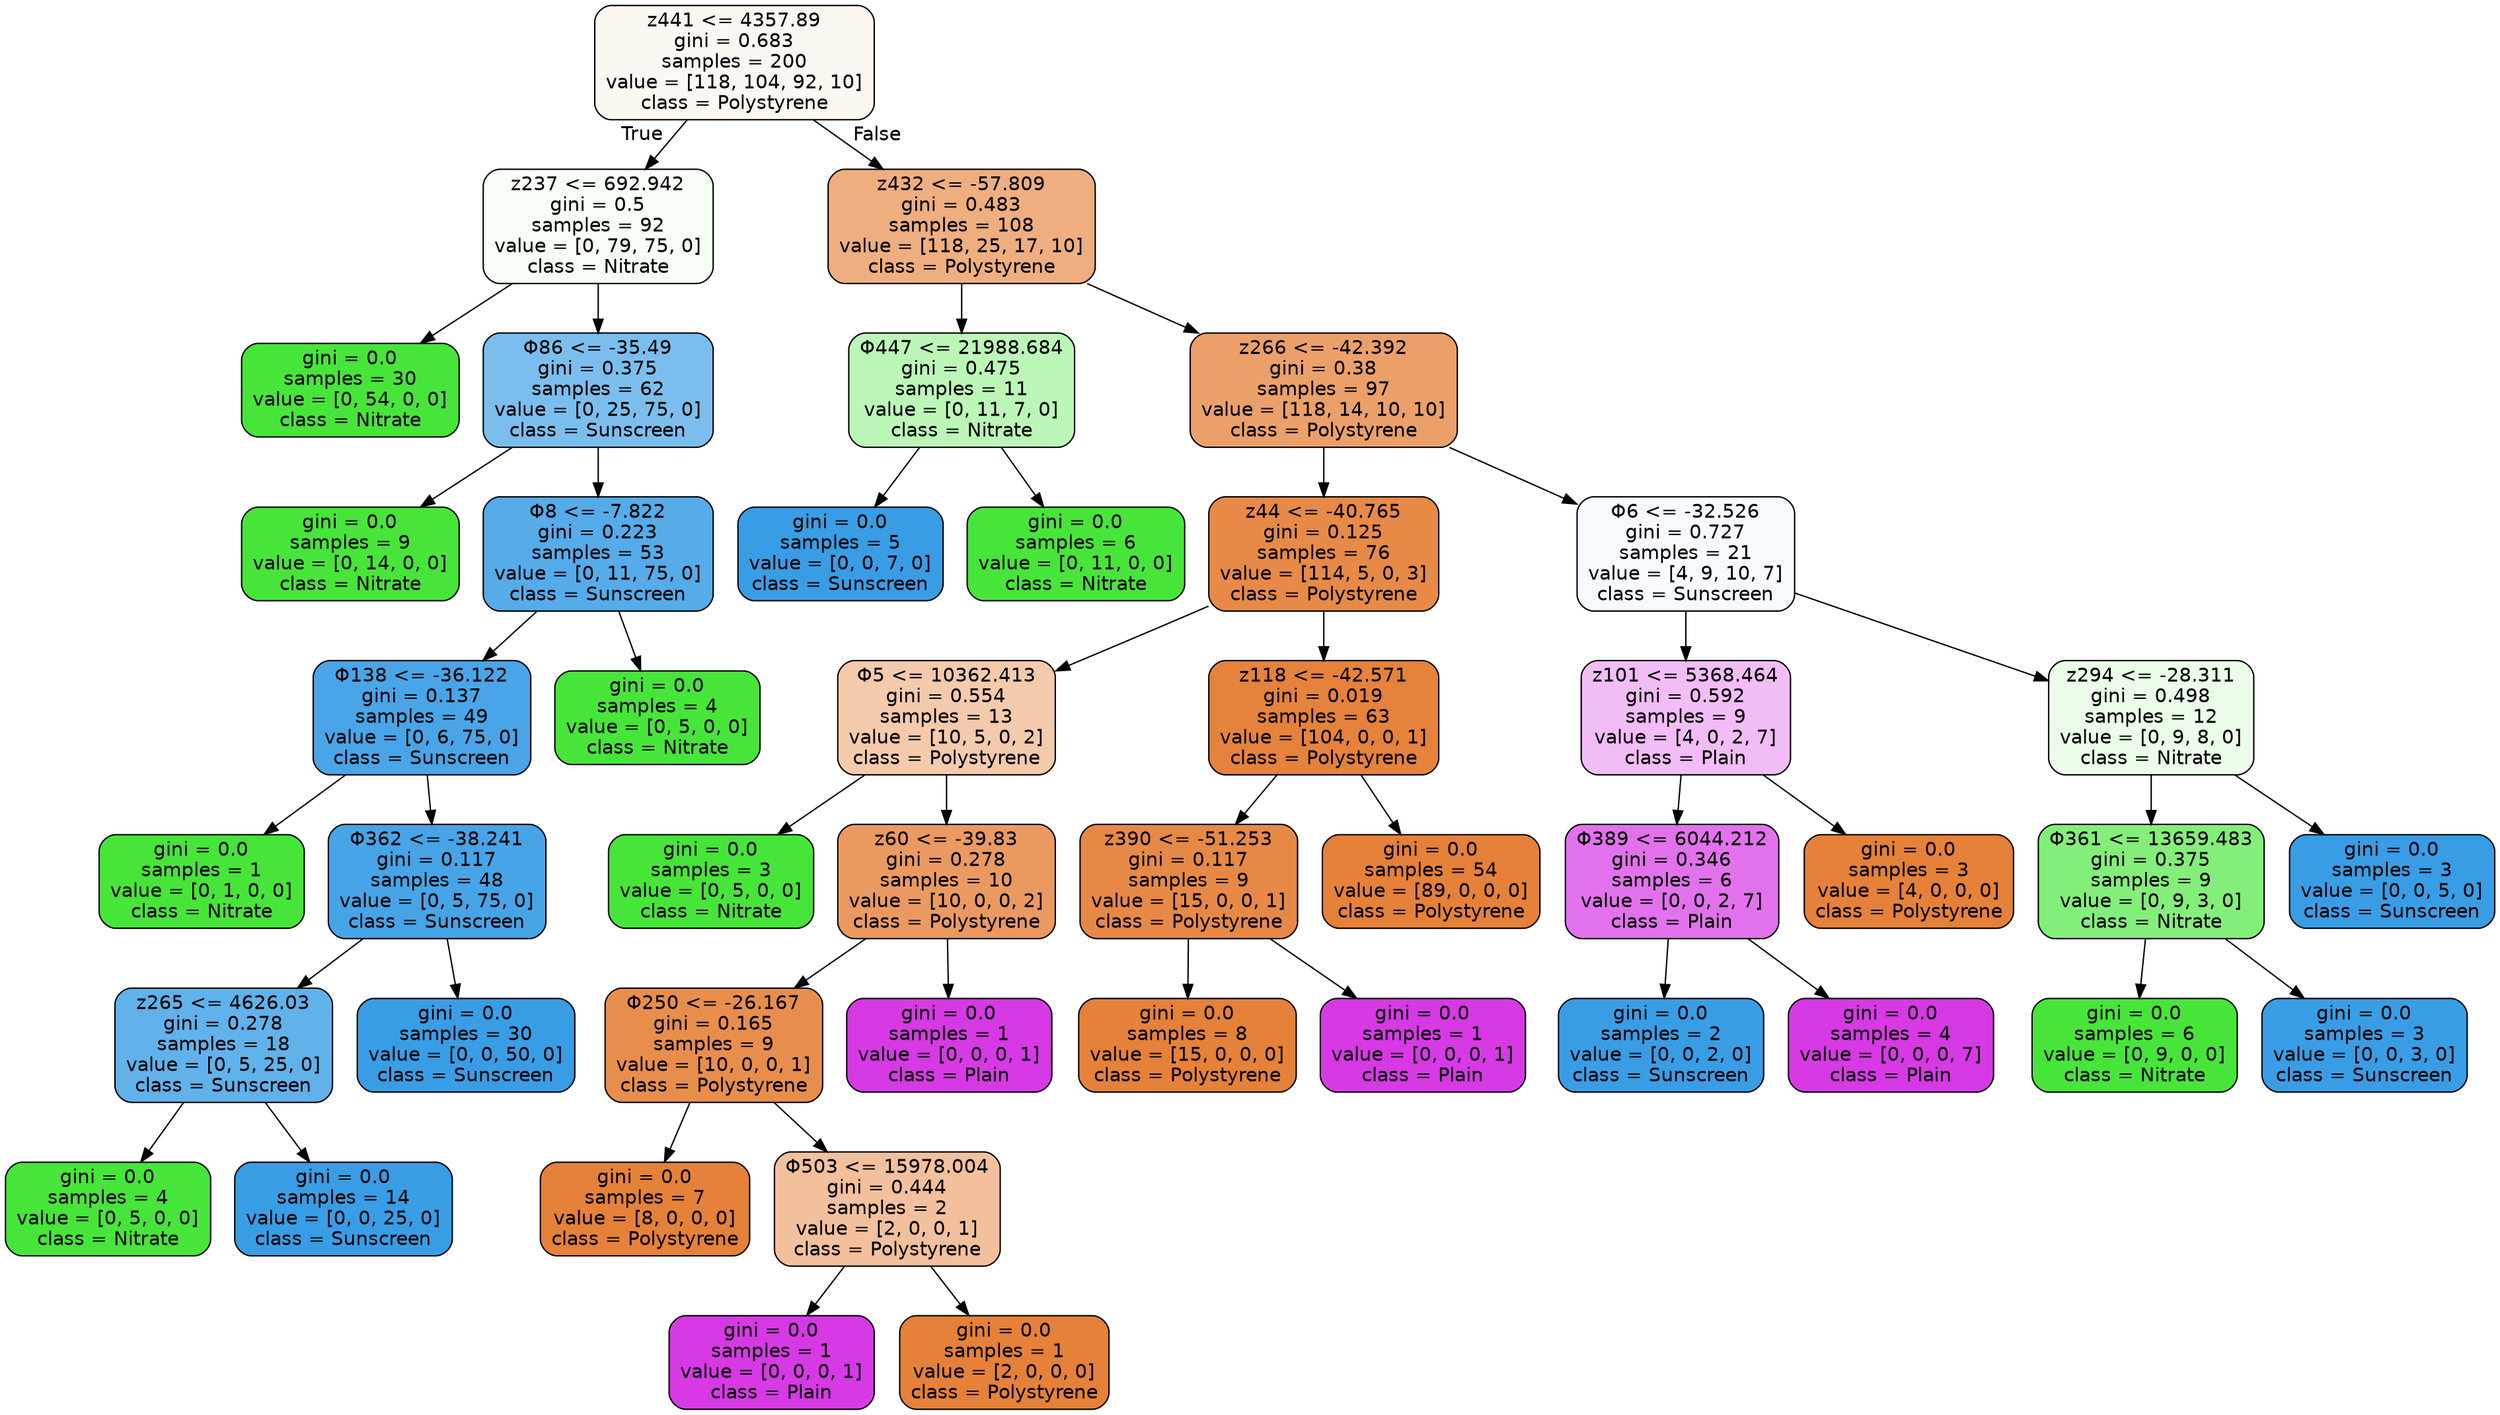 digraph Tree {
node [shape=box, style="filled, rounded", color="black", fontname="helvetica"] ;
edge [fontname="helvetica"] ;
0 [label="z441 <= 4357.89\ngini = 0.683\nsamples = 200\nvalue = [118, 104, 92, 10]\nclass = Polystyrene", fillcolor="#fdf7f2"] ;
1 [label="z237 <= 692.942\ngini = 0.5\nsamples = 92\nvalue = [0, 79, 75, 0]\nclass = Nitrate", fillcolor="#f6fef5"] ;
0 -> 1 [labeldistance=2.5, labelangle=45, headlabel="True"] ;
2 [label="gini = 0.0\nsamples = 30\nvalue = [0, 54, 0, 0]\nclass = Nitrate", fillcolor="#47e539"] ;
1 -> 2 ;
3 [label="Φ86 <= -35.49\ngini = 0.375\nsamples = 62\nvalue = [0, 25, 75, 0]\nclass = Sunscreen", fillcolor="#7bbeee"] ;
1 -> 3 ;
4 [label="gini = 0.0\nsamples = 9\nvalue = [0, 14, 0, 0]\nclass = Nitrate", fillcolor="#47e539"] ;
3 -> 4 ;
5 [label="Φ8 <= -7.822\ngini = 0.223\nsamples = 53\nvalue = [0, 11, 75, 0]\nclass = Sunscreen", fillcolor="#56abe9"] ;
3 -> 5 ;
6 [label="Φ138 <= -36.122\ngini = 0.137\nsamples = 49\nvalue = [0, 6, 75, 0]\nclass = Sunscreen", fillcolor="#49a5e7"] ;
5 -> 6 ;
7 [label="gini = 0.0\nsamples = 1\nvalue = [0, 1, 0, 0]\nclass = Nitrate", fillcolor="#47e539"] ;
6 -> 7 ;
8 [label="Φ362 <= -38.241\ngini = 0.117\nsamples = 48\nvalue = [0, 5, 75, 0]\nclass = Sunscreen", fillcolor="#46a4e7"] ;
6 -> 8 ;
9 [label="z265 <= 4626.03\ngini = 0.278\nsamples = 18\nvalue = [0, 5, 25, 0]\nclass = Sunscreen", fillcolor="#61b1ea"] ;
8 -> 9 ;
10 [label="gini = 0.0\nsamples = 4\nvalue = [0, 5, 0, 0]\nclass = Nitrate", fillcolor="#47e539"] ;
9 -> 10 ;
11 [label="gini = 0.0\nsamples = 14\nvalue = [0, 0, 25, 0]\nclass = Sunscreen", fillcolor="#399de5"] ;
9 -> 11 ;
12 [label="gini = 0.0\nsamples = 30\nvalue = [0, 0, 50, 0]\nclass = Sunscreen", fillcolor="#399de5"] ;
8 -> 12 ;
13 [label="gini = 0.0\nsamples = 4\nvalue = [0, 5, 0, 0]\nclass = Nitrate", fillcolor="#47e539"] ;
5 -> 13 ;
14 [label="z432 <= -57.809\ngini = 0.483\nsamples = 108\nvalue = [118, 25, 17, 10]\nclass = Polystyrene", fillcolor="#eeae80"] ;
0 -> 14 [labeldistance=2.5, labelangle=-45, headlabel="False"] ;
15 [label="Φ447 <= 21988.684\ngini = 0.475\nsamples = 11\nvalue = [0, 11, 7, 0]\nclass = Nitrate", fillcolor="#bcf6b7"] ;
14 -> 15 ;
16 [label="gini = 0.0\nsamples = 5\nvalue = [0, 0, 7, 0]\nclass = Sunscreen", fillcolor="#399de5"] ;
15 -> 16 ;
17 [label="gini = 0.0\nsamples = 6\nvalue = [0, 11, 0, 0]\nclass = Nitrate", fillcolor="#47e539"] ;
15 -> 17 ;
18 [label="z266 <= -42.392\ngini = 0.38\nsamples = 97\nvalue = [118, 14, 10, 10]\nclass = Polystyrene", fillcolor="#eba06a"] ;
14 -> 18 ;
19 [label="z44 <= -40.765\ngini = 0.125\nsamples = 76\nvalue = [114, 5, 0, 3]\nclass = Polystyrene", fillcolor="#e78a47"] ;
18 -> 19 ;
20 [label="Φ5 <= 10362.413\ngini = 0.554\nsamples = 13\nvalue = [10, 5, 0, 2]\nclass = Polystyrene", fillcolor="#f4caac"] ;
19 -> 20 ;
21 [label="gini = 0.0\nsamples = 3\nvalue = [0, 5, 0, 0]\nclass = Nitrate", fillcolor="#47e539"] ;
20 -> 21 ;
22 [label="z60 <= -39.83\ngini = 0.278\nsamples = 10\nvalue = [10, 0, 0, 2]\nclass = Polystyrene", fillcolor="#ea9a61"] ;
20 -> 22 ;
23 [label="Φ250 <= -26.167\ngini = 0.165\nsamples = 9\nvalue = [10, 0, 0, 1]\nclass = Polystyrene", fillcolor="#e88e4d"] ;
22 -> 23 ;
24 [label="gini = 0.0\nsamples = 7\nvalue = [8, 0, 0, 0]\nclass = Polystyrene", fillcolor="#e58139"] ;
23 -> 24 ;
25 [label="Φ503 <= 15978.004\ngini = 0.444\nsamples = 2\nvalue = [2, 0, 0, 1]\nclass = Polystyrene", fillcolor="#f2c09c"] ;
23 -> 25 ;
26 [label="gini = 0.0\nsamples = 1\nvalue = [0, 0, 0, 1]\nclass = Plain", fillcolor="#d739e5"] ;
25 -> 26 ;
27 [label="gini = 0.0\nsamples = 1\nvalue = [2, 0, 0, 0]\nclass = Polystyrene", fillcolor="#e58139"] ;
25 -> 27 ;
28 [label="gini = 0.0\nsamples = 1\nvalue = [0, 0, 0, 1]\nclass = Plain", fillcolor="#d739e5"] ;
22 -> 28 ;
29 [label="z118 <= -42.571\ngini = 0.019\nsamples = 63\nvalue = [104, 0, 0, 1]\nclass = Polystyrene", fillcolor="#e5823b"] ;
19 -> 29 ;
30 [label="z390 <= -51.253\ngini = 0.117\nsamples = 9\nvalue = [15, 0, 0, 1]\nclass = Polystyrene", fillcolor="#e78946"] ;
29 -> 30 ;
31 [label="gini = 0.0\nsamples = 8\nvalue = [15, 0, 0, 0]\nclass = Polystyrene", fillcolor="#e58139"] ;
30 -> 31 ;
32 [label="gini = 0.0\nsamples = 1\nvalue = [0, 0, 0, 1]\nclass = Plain", fillcolor="#d739e5"] ;
30 -> 32 ;
33 [label="gini = 0.0\nsamples = 54\nvalue = [89, 0, 0, 0]\nclass = Polystyrene", fillcolor="#e58139"] ;
29 -> 33 ;
34 [label="Φ6 <= -32.526\ngini = 0.727\nsamples = 21\nvalue = [4, 9, 10, 7]\nclass = Sunscreen", fillcolor="#f6fafe"] ;
18 -> 34 ;
35 [label="z101 <= 5368.464\ngini = 0.592\nsamples = 9\nvalue = [4, 0, 2, 7]\nclass = Plain", fillcolor="#f2bdf6"] ;
34 -> 35 ;
36 [label="Φ389 <= 6044.212\ngini = 0.346\nsamples = 6\nvalue = [0, 0, 2, 7]\nclass = Plain", fillcolor="#e272ec"] ;
35 -> 36 ;
37 [label="gini = 0.0\nsamples = 2\nvalue = [0, 0, 2, 0]\nclass = Sunscreen", fillcolor="#399de5"] ;
36 -> 37 ;
38 [label="gini = 0.0\nsamples = 4\nvalue = [0, 0, 0, 7]\nclass = Plain", fillcolor="#d739e5"] ;
36 -> 38 ;
39 [label="gini = 0.0\nsamples = 3\nvalue = [4, 0, 0, 0]\nclass = Polystyrene", fillcolor="#e58139"] ;
35 -> 39 ;
40 [label="z294 <= -28.311\ngini = 0.498\nsamples = 12\nvalue = [0, 9, 8, 0]\nclass = Nitrate", fillcolor="#ebfce9"] ;
34 -> 40 ;
41 [label="Φ361 <= 13659.483\ngini = 0.375\nsamples = 9\nvalue = [0, 9, 3, 0]\nclass = Nitrate", fillcolor="#84ee7b"] ;
40 -> 41 ;
42 [label="gini = 0.0\nsamples = 6\nvalue = [0, 9, 0, 0]\nclass = Nitrate", fillcolor="#47e539"] ;
41 -> 42 ;
43 [label="gini = 0.0\nsamples = 3\nvalue = [0, 0, 3, 0]\nclass = Sunscreen", fillcolor="#399de5"] ;
41 -> 43 ;
44 [label="gini = 0.0\nsamples = 3\nvalue = [0, 0, 5, 0]\nclass = Sunscreen", fillcolor="#399de5"] ;
40 -> 44 ;
}